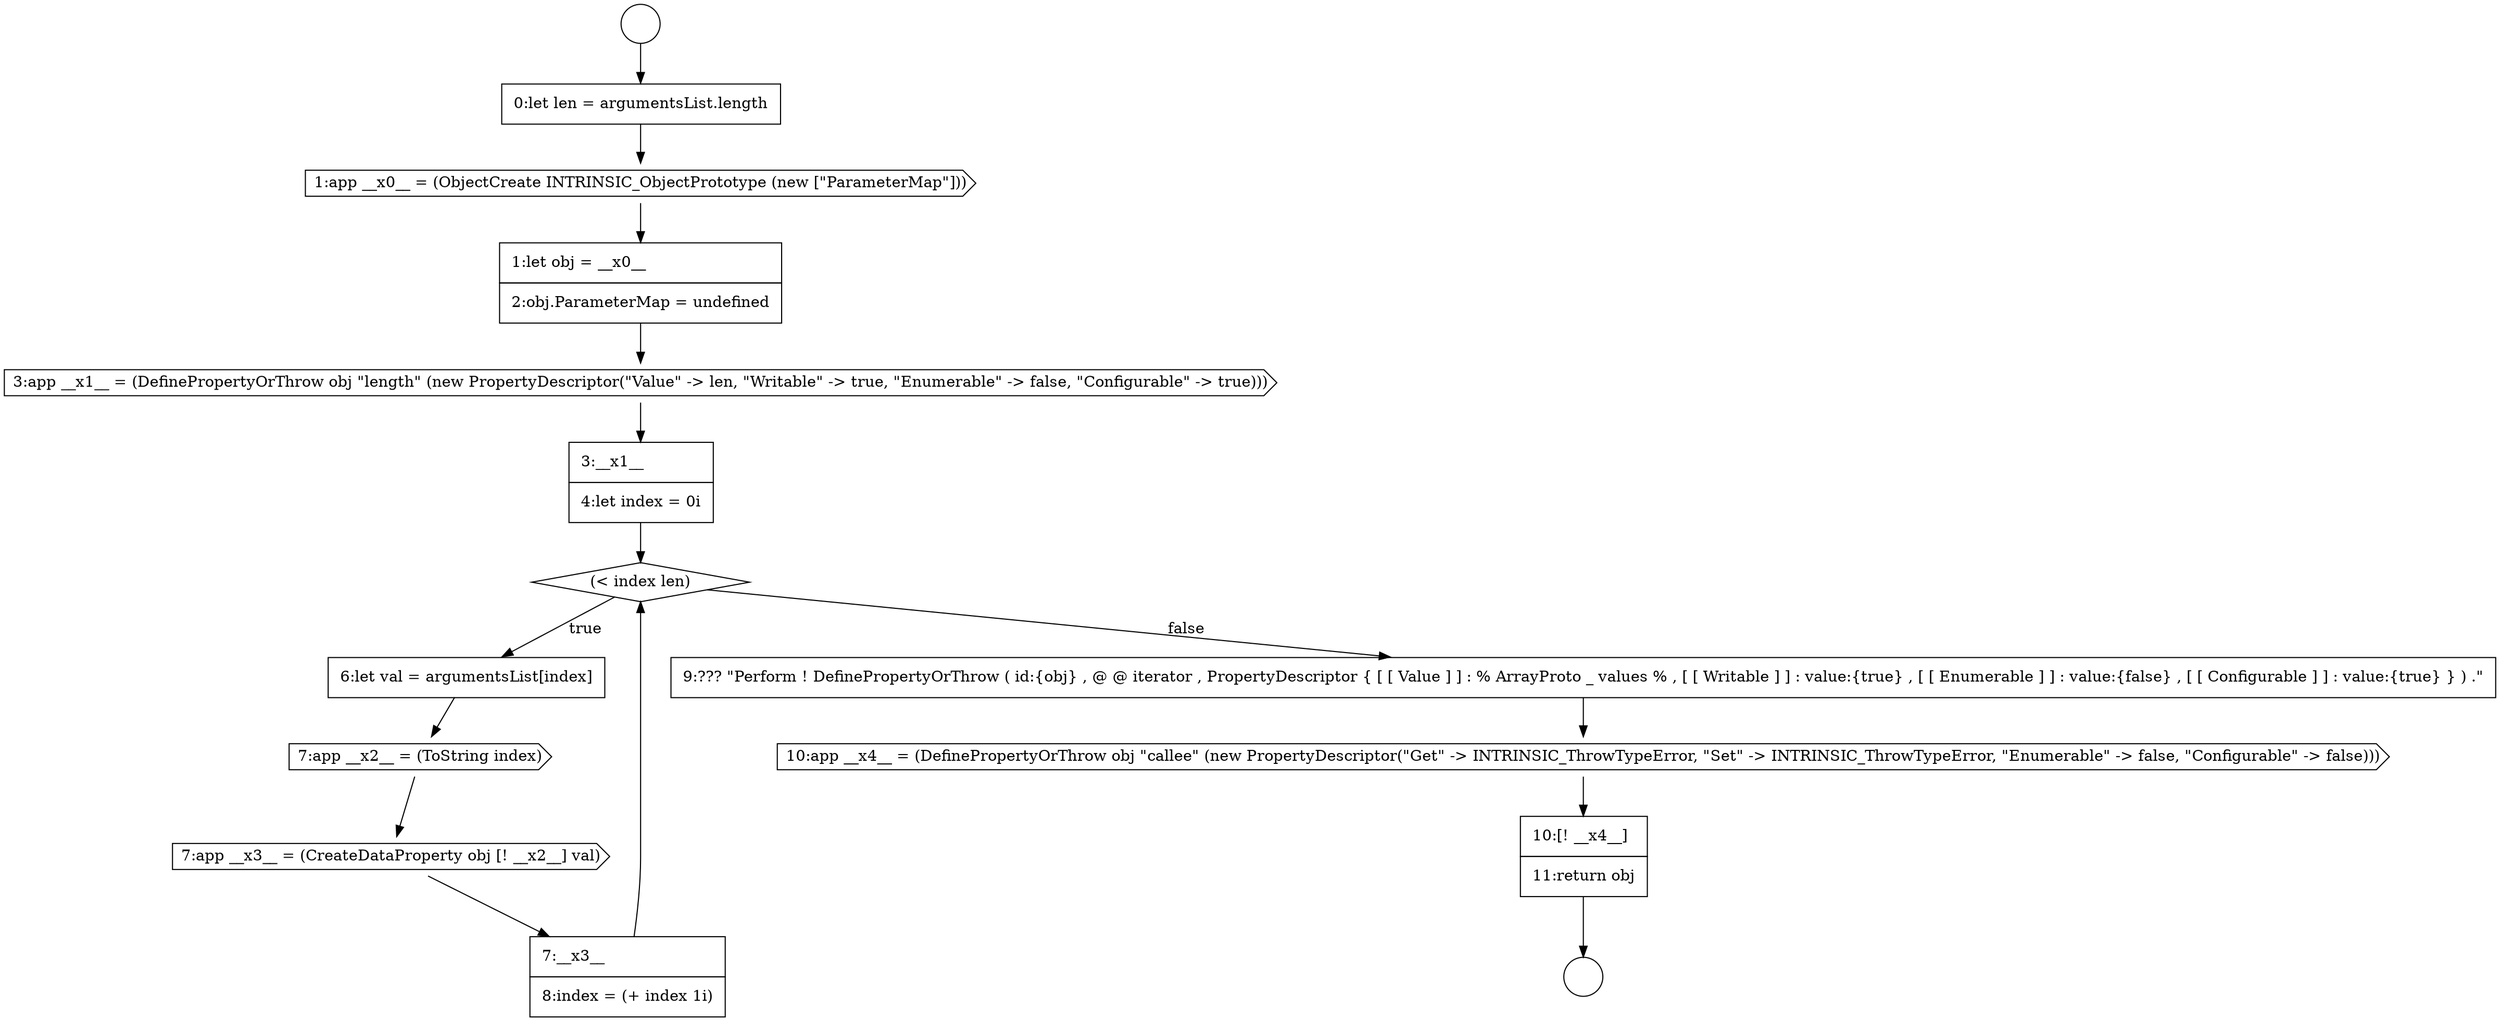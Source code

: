 digraph {
  node2544 [shape=diamond, label=<<font color="black">(&lt; index len)</font>> color="black" fillcolor="white" style=filled]
  node2548 [shape=none, margin=0, label=<<font color="black">
    <table border="0" cellborder="1" cellspacing="0" cellpadding="10">
      <tr><td align="left">7:__x3__</td></tr>
      <tr><td align="left">8:index = (+ index 1i)</td></tr>
    </table>
  </font>> color="black" fillcolor="white" style=filled]
  node2540 [shape=cds, label=<<font color="black">1:app __x0__ = (ObjectCreate INTRINSIC_ObjectPrototype (new [&quot;ParameterMap&quot;]))</font>> color="black" fillcolor="white" style=filled]
  node2541 [shape=none, margin=0, label=<<font color="black">
    <table border="0" cellborder="1" cellspacing="0" cellpadding="10">
      <tr><td align="left">1:let obj = __x0__</td></tr>
      <tr><td align="left">2:obj.ParameterMap = undefined</td></tr>
    </table>
  </font>> color="black" fillcolor="white" style=filled]
  node2547 [shape=cds, label=<<font color="black">7:app __x3__ = (CreateDataProperty obj [! __x2__] val)</font>> color="black" fillcolor="white" style=filled]
  node2537 [shape=circle label=" " color="black" fillcolor="white" style=filled]
  node2551 [shape=none, margin=0, label=<<font color="black">
    <table border="0" cellborder="1" cellspacing="0" cellpadding="10">
      <tr><td align="left">10:[! __x4__]</td></tr>
      <tr><td align="left">11:return obj</td></tr>
    </table>
  </font>> color="black" fillcolor="white" style=filled]
  node2546 [shape=cds, label=<<font color="black">7:app __x2__ = (ToString index)</font>> color="black" fillcolor="white" style=filled]
  node2538 [shape=circle label=" " color="black" fillcolor="white" style=filled]
  node2542 [shape=cds, label=<<font color="black">3:app __x1__ = (DefinePropertyOrThrow obj &quot;length&quot; (new PropertyDescriptor(&quot;Value&quot; -&gt; len, &quot;Writable&quot; -&gt; true, &quot;Enumerable&quot; -&gt; false, &quot;Configurable&quot; -&gt; true)))</font>> color="black" fillcolor="white" style=filled]
  node2550 [shape=cds, label=<<font color="black">10:app __x4__ = (DefinePropertyOrThrow obj &quot;callee&quot; (new PropertyDescriptor(&quot;Get&quot; -&gt; INTRINSIC_ThrowTypeError, &quot;Set&quot; -&gt; INTRINSIC_ThrowTypeError, &quot;Enumerable&quot; -&gt; false, &quot;Configurable&quot; -&gt; false)))</font>> color="black" fillcolor="white" style=filled]
  node2545 [shape=none, margin=0, label=<<font color="black">
    <table border="0" cellborder="1" cellspacing="0" cellpadding="10">
      <tr><td align="left">6:let val = argumentsList[index]</td></tr>
    </table>
  </font>> color="black" fillcolor="white" style=filled]
  node2543 [shape=none, margin=0, label=<<font color="black">
    <table border="0" cellborder="1" cellspacing="0" cellpadding="10">
      <tr><td align="left">3:__x1__</td></tr>
      <tr><td align="left">4:let index = 0i</td></tr>
    </table>
  </font>> color="black" fillcolor="white" style=filled]
  node2549 [shape=none, margin=0, label=<<font color="black">
    <table border="0" cellborder="1" cellspacing="0" cellpadding="10">
      <tr><td align="left">9:??? &quot;Perform ! DefinePropertyOrThrow ( id:{obj} , @ @ iterator , PropertyDescriptor { [ [ Value ] ] : % ArrayProto _ values % , [ [ Writable ] ] : value:{true} , [ [ Enumerable ] ] : value:{false} , [ [ Configurable ] ] : value:{true} } ) .&quot;</td></tr>
    </table>
  </font>> color="black" fillcolor="white" style=filled]
  node2539 [shape=none, margin=0, label=<<font color="black">
    <table border="0" cellborder="1" cellspacing="0" cellpadding="10">
      <tr><td align="left">0:let len = argumentsList.length</td></tr>
    </table>
  </font>> color="black" fillcolor="white" style=filled]
  node2543 -> node2544 [ color="black"]
  node2548 -> node2544 [ color="black"]
  node2547 -> node2548 [ color="black"]
  node2550 -> node2551 [ color="black"]
  node2546 -> node2547 [ color="black"]
  node2544 -> node2545 [label=<<font color="black">true</font>> color="black"]
  node2544 -> node2549 [label=<<font color="black">false</font>> color="black"]
  node2551 -> node2538 [ color="black"]
  node2539 -> node2540 [ color="black"]
  node2540 -> node2541 [ color="black"]
  node2542 -> node2543 [ color="black"]
  node2537 -> node2539 [ color="black"]
  node2541 -> node2542 [ color="black"]
  node2545 -> node2546 [ color="black"]
  node2549 -> node2550 [ color="black"]
}
